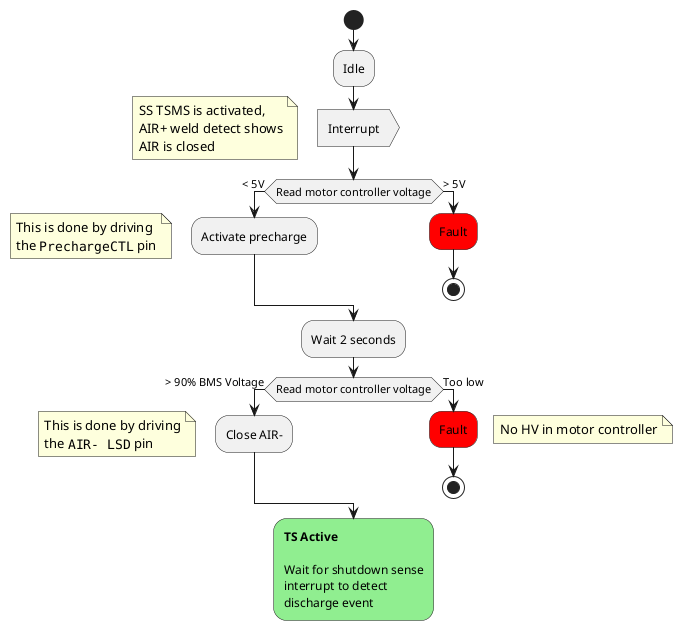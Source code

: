 @startuml
start
:Idle;

:Interrupt>

floating note left
    SS TSMS is activated,
    AIR+ weld detect shows
    AIR is closed
end note

if (Read motor controller voltage) then (< 5V)
    :Activate precharge;
    floating note left
        This is done by driving
        the ""PrechargeCTL"" pin
    end note
else (> 5V)
    #red:Fault;
    stop
endif

:Wait 2 seconds;

if (Read motor controller voltage) then (> 90% BMS Voltage)
    :Close AIR-;
    floating note left
        This is done by driving
        the ""AIR- LSD"" pin
    end note
else (Too low)
    #red:Fault;
    floating note right
        No HV in motor controller
    end note
    stop
endif

#lightgreen:<b>TS Active</b>

Wait for shutdown sense
interrupt to detect
discharge event;


' title Accumultor Isolation Relay Control State Diagram
' 
' ' States
' state Idle
' state Precharge: Control PrechargeCTL pin
' state ss_air_mismatch <<choice>>
' state "Motor Controller Voltage" as mc_voltage <<choice>>
' state Wait: Wait 2 seconds\nfor AIRs to close
' state Fault
' 
' 
' ' Transitions
' [*] -> Idle
' Idle -> ss_air_mismatch: SS TSMS closed,\nAIR+ closed
' ss_air_mismatch -> Fault: Mismatch
' note on link
'   Mismatch means the
'   shutdown circuit is
'   closed but the AIR
'   is open
' end note
' ss_air_mismatch -> Precharge: OK
' 
' Precharge -> mc_voltage
' mc_voltage -> Wait
' mc_voltage --> Fault
' ' Precharge -> Wait
' 
' ' state "AIR Preclose" as air_preclose
' ' Precharge -> air_preclose
' 
' ' note on link
' '   AIR+ will close shortly after
' '   the shutdown circuit is closed.
' '   Need to determine number of
' '   milliseconds.
' ' end note
' 
@enduml
